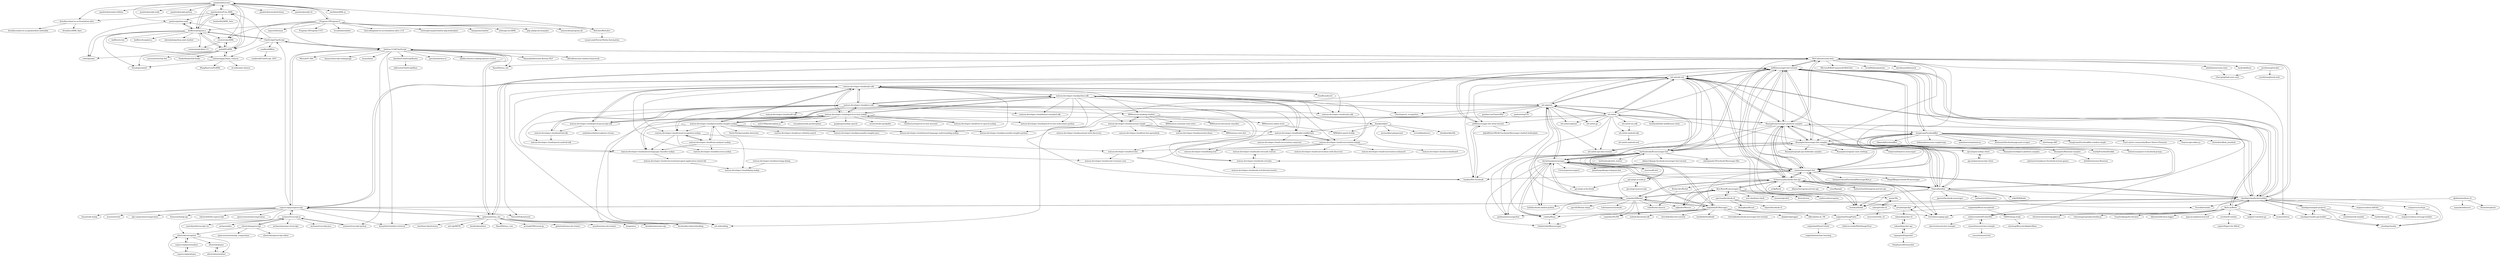 digraph G {
"pandorabots/rosie" -> "pandorabots/Free-AIML"
"pandorabots/rosie" -> "pandorabots/aiml-utilities"
"pandorabots/rosie" -> "drwallace/aiml-en-us-foundation-alice"
"pandorabots/rosie" -> "pandorabots/pb-node"
"pandorabots/rosie" -> "pandorabots/pb-python"
"pandorabots/rosie" -> "Program-O/Program-O"
"pandorabots/rosie" -> "paulovn/python-aiml"
"pandorabots/rosie" -> "creatorrr/pyAIML"
"pandorabots/rosie" -> "keiffster/program-y"
"pandorabots/rosie" -> "pandorabots/substitutions"
"pandorabots/rosie" -> "pandorabots/pb-cli"
"pandorabots/rosie" -> "andelf/PyAIML"
"pandorabots/rosie" -> "raethlein/AIML.js"
"watson-developer-cloud/python-sdk" -> "watson-developer-cloud/node-sdk"
"watson-developer-cloud/python-sdk" -> "watson-developer-cloud/java-sdk"
"watson-developer-cloud/python-sdk" -> "watson-developer-cloud/speech-to-text-nodejs"
"watson-developer-cloud/python-sdk" -> "watson-developer-cloud/unity-sdk" ["e"=1]
"watson-developer-cloud/python-sdk" -> "watson-developer-cloud/personality-insights-nodejs"
"watson-developer-cloud/python-sdk" -> "watson-developer-cloud/dotnet-standard-sdk"
"watson-developer-cloud/python-sdk" -> "watson-developer-cloud/botkit-middleware"
"watson-developer-cloud/python-sdk" -> "watson-developer-cloud/speech-to-text-websockets-python"
"watson-developer-cloud/python-sdk" -> "ibmtjbot/tjbot"
"watson-developer-cloud/python-sdk" -> "watson-developer-cloud/node-red-labs"
"watson-developer-cloud/python-sdk" -> "watson-developer-cloud/assistant-simple"
"watson-developer-cloud/python-sdk" -> "wit-ai/pywit"
"watson-developer-cloud/python-sdk" -> "watson-developer-cloud/conversation-simple"
"watson-developer-cloud/python-sdk" -> "watson-developer-cloud/personality-insights-python"
"watson-developer-cloud/python-sdk" -> "Uberi/speech_recognition" ["e"=1]
"wit-ai/pywit" -> "wit-ai/node-wit"
"wit-ai/pywit" -> "wit-ai/wit"
"wit-ai/pywit" -> "wit-ai/wit-api-only-tutorial"
"wit-ai/pywit" -> "hartleybrody/fb-messenger-bot"
"wit-ai/pywit" -> "davidchua/pymessenger"
"wit-ai/pywit" -> "geeknam/messengerbot"
"wit-ai/pywit" -> "wit-ai/duckling" ["e"=1]
"wit-ai/pywit" -> "jw84/messenger-bot-tutorial"
"wit-ai/pywit" -> "Uberi/speech_recognition" ["e"=1]
"wit-ai/pywit" -> "wit-ai/wit-go"
"wit-ai/pywit" -> "watson-developer-cloud/python-sdk"
"wit-ai/pywit" -> "hunkim/Wit-Facebook"
"wit-ai/pywit" -> "wit-ai/microphone"
"wit-ai/pywit" -> "gunthercox/ChatterBot" ["e"=1]
"wit-ai/pywit" -> "pndurette/gTTS" ["e"=1]
"fbsamples/messenger-platform-samples" -> "fbsamples/messenger-bot-samples"
"fbsamples/messenger-platform-samples" -> "jw84/messenger-bot-tutorial"
"fbsamples/messenger-platform-samples" -> "wit-ai/node-wit"
"fbsamples/messenger-platform-samples" -> "remixz/messenger-bot"
"fbsamples/messenger-platform-samples" -> "claudiajs/claudia-bot-builder"
"fbsamples/messenger-platform-samples" -> "Charca/bootbot"
"fbsamples/messenger-platform-samples" -> "fbsamples/original-coast-clothing"
"fbsamples/messenger-platform-samples" -> "BotCube/awesome-bots"
"fbsamples/messenger-platform-samples" -> "wit-ai/wit"
"fbsamples/messenger-platform-samples" -> "howdyai/botkit" ["e"=1]
"fbsamples/messenger-platform-samples" -> "hartleybrody/fb-messenger-bot"
"fbsamples/messenger-platform-samples" -> "Schmavery/facebook-chat-api"
"fbsamples/messenger-platform-samples" -> "davidchua/pymessenger"
"fbsamples/messenger-platform-samples" -> "fbsamples/graph-api-webhooks-samples"
"fbsamples/messenger-platform-samples" -> "hungtraan/FacebookBot"
"mheap/trello-cli" -> "qcam/3llo"
"mheap/trello-cli" -> "weavenet/trello_cli"
"claudiajs/claudia-bot-builder" -> "claudiajs/example-projects"
"claudiajs/claudia-bot-builder" -> "claudiajs/claudia" ["e"=1]
"claudiajs/claudia-bot-builder" -> "claudiajs/claudia-api-builder"
"claudiajs/claudia-bot-builder" -> "remixz/messenger-bot"
"claudiajs/claudia-bot-builder" -> "howdyai/botkit" ["e"=1]
"claudiajs/claudia-bot-builder" -> "fbsamples/messenger-platform-samples"
"claudiajs/claudia-bot-builder" -> "Yoctol/bottender" ["e"=1]
"claudiajs/claudia-bot-builder" -> "Yoctol/messaging-apis" ["e"=1]
"claudiajs/claudia-bot-builder" -> "jw84/messenger-bot-tutorial"
"claudiajs/claudia-bot-builder" -> "superscriptjs/superscript"
"claudiajs/claudia-bot-builder" -> "BotCube/awesome-bots"
"claudiajs/claudia-bot-builder" -> "wit-ai/node-wit"
"claudiajs/claudia-bot-builder" -> "stojanovic/alexa-skill-kit"
"claudiajs/claudia-bot-builder" -> "Bottr-js/Bottr"
"claudiajs/claudia-bot-builder" -> "stojanovic/scottyjs"
"watson-developer-cloud/text-to-speech-nodejs" -> "watson-developer-cloud/speech-to-text-nodejs"
"tapanpandita/pocket" -> "rakanalh/pocket-api"
"tapanpandita/pocket" -> "fniephaus/alfred-pocket" ["e"=1]
"tapanpandita/pocket" -> "arvindch/pockyt"
"ChatScript/ChatScript" -> "bwilcox-1234/ChatScript"
"ChatScript/ChatScript" -> "yaleimeng/py3Aiml_Chinese"
"ChatScript/ChatScript" -> "candlewill/Bots"
"ChatScript/ChatScript" -> "pandorabots/Free-AIML"
"ChatScript/ChatScript" -> "keiffster/program-y"
"Schmavery/facebook-chat-api" -> "carpedm20/fbchat"
"Schmavery/facebook-chat-api" -> "jw84/messenger-bot-tutorial"
"Schmavery/facebook-chat-api" -> "fbchat-dev/fbchat"
"Schmavery/facebook-chat-api" -> "mjkaufer/Messer"
"Schmavery/facebook-chat-api" -> "remixz/messenger-bot"
"Schmavery/facebook-chat-api" -> "Charca/bootbot"
"Schmavery/facebook-chat-api" -> "Yoctol/messaging-apis" ["e"=1]
"Schmavery/facebook-chat-api" -> "avikj/fbash"
"Schmavery/facebook-chat-api" -> "fbsamples/messenger-platform-samples"
"Schmavery/facebook-chat-api" -> "dilame/instagram-private-api" ["e"=1]
"Schmavery/facebook-chat-api" -> "davidchua/pymessenger"
"Schmavery/facebook-chat-api" -> "sindresorhus/caprine" ["e"=1]
"Schmavery/facebook-chat-api" -> "criso/fbgraph" ["e"=1]
"Schmavery/facebook-chat-api" -> "Alex-Rose/fb-messenger-cli"
"Schmavery/facebook-chat-api" -> "huttarichard/instagram-private-api" ["e"=1]
"ibmtjbot/tjbot" -> "ibmtjbot/tjbotlib"
"ibmtjbot/tjbot" -> "jweisz/tjbot-playground"
"ibmtjbot/tjbot" -> "watson-developer-cloud/botkit-middleware"
"ibmtjbot/tjbot" -> "watson-developer-cloud/node-red-labs"
"ibmtjbot/tjbot" -> "victordibia/tjwave"
"ibmtjbot/tjbot" -> "IBM/tjbot-sports-buddy"
"fbsamples/messenger-bot-samples" -> "fbsamples/messenger-platform-samples"
"fbsamples/messenger-bot-samples" -> "Charca/bootbot"
"fbsamples/messenger-bot-samples" -> "remixz/messenger-bot"
"fbsamples/messenger-bot-samples" -> "fbsamples/original-coast-clothing"
"fbsamples/messenger-bot-samples" -> "fbsamples/graph-api-webhooks-samples"
"fbsamples/messenger-bot-samples" -> "jw84/messenger-bot-tutorial"
"fbsamples/messenger-bot-samples" -> "hartleybrody/fb-messenger-bot"
"fbsamples/messenger-bot-samples" -> "wit-ai/wit-api-only-tutorial"
"fbsamples/messenger-bot-samples" -> "api-ai/apiai-nodejs-client"
"fbsamples/messenger-bot-samples" -> "fbsamples/workplace-platform-samples"
"fbsamples/messenger-bot-samples" -> "hunkim/Wit-Facebook"
"fbsamples/messenger-bot-samples" -> "fbsamples/fbinstant-samples"
"fbsamples/messenger-bot-samples" -> "botpress/botpress-messenger"
"watson-developer-cloud/natural-language-classifier-nodejs" -> "watson-developer-cloud/conversational-agent-application-starter-kit"
"wit-ai/wit" -> "wit-ai/node-wit"
"wit-ai/wit" -> "wit-ai/pywit"
"wit-ai/wit" -> "wit-ai/duckling" ["e"=1]
"wit-ai/wit" -> "wit-ai/wit-api-only-tutorial"
"wit-ai/wit" -> "wit-ai/microphone"
"wit-ai/wit" -> "wit-ai/wit-android-sdk"
"wit-ai/wit" -> "fbsamples/messenger-platform-samples"
"wit-ai/wit" -> "wit-ai/wit-ios-sdk"
"wit-ai/wit" -> "howdyai/botkit-middleware-witai"
"wit-ai/wit" -> "fbsamples/messenger-bot-samples"
"wit-ai/wit" -> "api-ai/api-ai-facebook"
"wit-ai/wit" -> "wit-ai/wit-go"
"wit-ai/wit" -> "facebookincubator/duckling" ["e"=1]
"wit-ai/wit" -> "jw84/messenger-bot-witai-tutorial"
"wit-ai/wit" -> "jw84/messenger-bot-tutorial"
"superscriptjs/superscript" -> "bwilcox-1234/ChatScript"
"superscriptjs/superscript" -> "aichaos/rivescript-js"
"superscriptjs/superscript" -> "nlp-compromise/compromise" ["e"=1]
"superscriptjs/superscript" -> "ChatScript/ChatScript"
"superscriptjs/superscript" -> "golastmile/rasa_nlu"
"superscriptjs/superscript" -> "Samurais/hanlp-api"
"superscriptjs/superscript" -> "NaturalNode/natural" ["e"=1]
"superscriptjs/superscript" -> "silentrob/hello-superscript"
"superscriptjs/superscript" -> "claudiajs/claudia-bot-builder"
"superscriptjs/superscript" -> "spencermountain/compromise" ["e"=1]
"superscriptjs/superscript" -> "silentrob/conceptnet"
"superscriptjs/superscript" -> "beyai/node-hanlp"
"superscriptjs/superscript" -> "wit-ai/node-wit"
"superscriptjs/superscript" -> "dennybritz/chatbot-retrieval" ["e"=1]
"superscriptjs/superscript" -> "wooorm/retext" ["e"=1]
"keiffster/program-y" -> "paulovn/python-aiml"
"keiffster/program-y" -> "pandorabots/Free-AIML"
"keiffster/program-y" -> "keiffster/y-bot"
"keiffster/program-y" -> "andelf/PyAIML"
"keiffster/program-y" -> "keiffster/template-y"
"keiffster/program-y" -> "datenhahn/python-aiml-chatbot"
"keiffster/program-y" -> "cdwfs/pyaiml"
"keiffster/program-y" -> "creatorrr/pyAIML"
"keiffster/program-y" -> "Decalogue/aiml3"
"keiffster/program-y" -> "yaleimeng/py3Aiml_Chinese"
"keiffster/program-y" -> "pandorabots/rosie"
"keiffster/program-y" -> "cosimoiaia/pyAiml-2.0"
"keiffster/program-y" -> "ChatScript/ChatScript"
"Program-O/Program-O" -> "pandorabots/rosie"
"Program-O/Program-O" -> "fastcoding/aiml-en-us-foundation-alice.v1-6"
"Program-O/Program-O" -> "andelf/PyAIML"
"Program-O/Program-O" -> "keiffster/program-y"
"Program-O/Program-O" -> "creatorrr/pyAIML"
"Program-O/Program-O" -> "christophrumpel/chatbot-php-boilerplate"
"Program-O/Program-O" -> "kompasim/chatbot"
"Program-O/Program-O" -> "bwilcox-1234/ChatScript"
"Program-O/Program-O" -> "a2design-inc/AIML"
"Program-O/Program-O" -> "php-ai/php-ml-examples" ["e"=1]
"Program-O/Program-O" -> "BotLibre/BotLibre"
"Program-O/Program-O" -> "lumenrobot/program-ab"
"Program-O/Program-O" -> "mpociot/botman" ["e"=1]
"Program-O/Program-O" -> "Program-O/Program-O-V3"
"Program-O/Program-O" -> "liveashish/chatbot"
"carpedm20/fbchat" -> "Schmavery/facebook-chat-api"
"carpedm20/fbchat" -> "davidchua/pymessenger"
"carpedm20/fbchat" -> "tulir/fbchat-asyncio"
"carpedm20/fbchat" -> "enginebai/PyMessager"
"carpedm20/fbchat" -> "rehabstudio/fbmessenger"
"carpedm20/fbchat" -> "mjkaufer/Messer"
"carpedm20/fbchat" -> "conbus/fbmq"
"carpedm20/fbchat" -> "gave92/fbchat-sharp"
"carpedm20/fbchat" -> "mobolic/facebook-sdk" ["e"=1]
"carpedm20/fbchat" -> "hult/facebook-chatbot-python"
"carpedm20/fbchat" -> "hartleybrody/fb-messenger-bot"
"carpedm20/fbchat" -> "tulir/mautrix-facebook" ["e"=1]
"carpedm20/fbchat" -> "wit-ai/pywit"
"carpedm20/fbchat" -> "carpedm20/LINE" ["e"=1]
"carpedm20/fbchat" -> "Alex-Rose/fb-messenger-cli"
"hikaruAi/FacebookBot" -> "warifp/FacebookToolkit" ["e"=1]
"hikaruAi/FacebookBot" -> "tshrinivasan/post-to-facebook-groups"
"claudiajs/example-projects" -> "claudiajs/claudia-api-builder"
"claudiajs/example-projects" -> "claudiajs/claudia" ["e"=1]
"claudiajs/example-projects" -> "claudiajs/claudia-bot-builder"
"claudiajs/example-projects" -> "clarkie/dynogels" ["e"=1]
"claudiajs/example-projects" -> "motdotla/node-lambda" ["e"=1]
"hungtraan/FacebookBot" -> "jw84/messenger-bot-tutorial"
"hungtraan/FacebookBot" -> "thibmaek/awesome-raspberrypi" ["e"=1]
"hungtraan/FacebookBot" -> "nolanlawson/optimize-js" ["e"=1]
"hungtraan/FacebookBot" -> "remixz/messenger-bot"
"hungtraan/FacebookBot" -> "hikaruAi/FacebookBot"
"hungtraan/FacebookBot" -> "minimaxir/facebook-page-post-scraper" ["e"=1]
"hungtraan/FacebookBot" -> "claudiajs/claudia-bot-builder"
"hungtraan/FacebookBot" -> "warifp/FacebookToolkit" ["e"=1]
"hungtraan/FacebookBot" -> "uber/image-diff" ["e"=1]
"hungtraan/FacebookBot" -> "Charca/bootbot"
"hungtraan/FacebookBot" -> "hungtraan/FacebookBot-echobot-simple"
"hungtraan/FacebookBot" -> "fbsamples/messenger-bot-samples"
"hungtraan/FacebookBot" -> "react-native-community/React-Native-Elements" ["e"=1]
"hungtraan/FacebookBot" -> "franciscop/cookies.js" ["e"=1]
"hungtraan/FacebookBot" -> "christabor/flask_jsondash" ["e"=1]
"wit-ai/node-wit" -> "wit-ai/wit"
"wit-ai/node-wit" -> "wit-ai/pywit"
"wit-ai/node-wit" -> "jw84/messenger-bot-tutorial"
"wit-ai/node-wit" -> "remixz/messenger-bot"
"wit-ai/node-wit" -> "fbsamples/messenger-platform-samples"
"wit-ai/node-wit" -> "wit-ai/duckling" ["e"=1]
"wit-ai/node-wit" -> "wit-ai/wit-api-only-tutorial"
"wit-ai/node-wit" -> "watson-developer-cloud/node-sdk"
"wit-ai/node-wit" -> "api-ai/api-ai-node-js"
"wit-ai/node-wit" -> "jw84/messenger-bot-witai-tutorial"
"wit-ai/node-wit" -> "hunkim/Wit-Facebook"
"wit-ai/node-wit" -> "howdyai/botkit" ["e"=1]
"wit-ai/node-wit" -> "claudiajs/claudia-bot-builder"
"wit-ai/node-wit" -> "superscriptjs/superscript"
"wit-ai/node-wit" -> "NaturalNode/natural" ["e"=1]
"watson-developer-cloud/speech-to-text-nodejs" -> "watson-developer-cloud/speech-javascript-sdk"
"watson-developer-cloud/speech-to-text-nodejs" -> "watson-developer-cloud/text-to-speech-nodejs"
"watson-developer-cloud/speech-to-text-nodejs" -> "watson-developer-cloud/node-sdk"
"watson-developer-cloud/speech-to-text-nodejs" -> "watson-developer-cloud/python-sdk"
"watson-developer-cloud/speech-to-text-nodejs" -> "watson-developer-cloud/visual-recognition-nodejs"
"watson-developer-cloud/speech-to-text-nodejs" -> "syl22-00/pocketsphinx.js" ["e"=1]
"watson-developer-cloud/speech-to-text-nodejs" -> "cmusphinx/node-pocketsphinx" ["e"=1]
"watson-developer-cloud/speech-to-text-nodejs" -> "watson-developer-cloud/natural-language-classifier-nodejs"
"watson-developer-cloud/speech-to-text-nodejs" -> "googleapis/nodejs-speech" ["e"=1]
"watson-developer-cloud/speech-to-text-nodejs" -> "watson-developer-cloud/natural-language-understanding-nodejs"
"watson-developer-cloud/speech-to-text-nodejs" -> "watson-developer-cloud/java-sdk"
"watson-developer-cloud/speech-to-text-nodejs" -> "sreuter/node-speakable" ["e"=1]
"watson-developer-cloud/speech-to-text-nodejs" -> "watson-developer-cloud/speech-to-text-websockets-python"
"watson-developer-cloud/speech-to-text-nodejs" -> "watson-developer-cloud/personality-insights-nodejs"
"watson-developer-cloud/speech-to-text-nodejs" -> "buriburisuri/speech-to-text-wavenet" ["e"=1]
"watson-developer-cloud/java-sdk" -> "watson-developer-cloud/android-sdk"
"watson-developer-cloud/java-sdk" -> "watson-developer-cloud/python-sdk"
"watson-developer-cloud/java-sdk" -> "watson-developer-cloud/node-sdk"
"watson-developer-cloud/java-sdk" -> "watson-developer-cloud/speech-android-sdk"
"watson-developer-cloud/java-sdk" -> "watson-developer-cloud/dotnet-standard-sdk"
"watson-developer-cloud/java-sdk" -> "watson-developer-cloud/unity-sdk" ["e"=1]
"watson-developer-cloud/java-sdk" -> "watson-developer-cloud/speech-javascript-sdk"
"watson-developer-cloud/java-sdk" -> "watson-developer-cloud/swift-sdk" ["e"=1]
"watson-developer-cloud/java-sdk" -> "watson-developer-cloud/natural-language-classifier-nodejs"
"watson-developer-cloud/java-sdk" -> "watson-developer-cloud/dialog-tool"
"watson-developer-cloud/java-sdk" -> "watson-developer-cloud/visual-recognition-nodejs"
"watson-developer-cloud/java-sdk" -> "watson-developer-cloud/node-red-labs"
"watson-developer-cloud/java-sdk" -> "watson-developer-cloud/speech-to-text-nodejs"
"watson-developer-cloud/java-sdk" -> "IBM/watson-banking-chatbot"
"TADSG/aosp-study" -> "showang/RecyclerAdapterBase"
"Bottr-js/Bottr" -> "surebot/Eventline"
"Bottr-js/Bottr" -> "moinism/botui" ["e"=1]
"Bottr-js/Bottr" -> "jw84/messenger-bot-tutorial"
"Bottr-js/Bottr" -> "claudiajs/claudia-bot-builder"
"Bottr-js/Bottr" -> "mightyCrow/dont-go"
"Bottr-js/Bottr" -> "christinecha/choreographer-js" ["e"=1]
"Bottr-js/Bottr" -> "chinchang/superplaceholder.js" ["e"=1]
"Bottr-js/Bottr" -> "Easyfood/pageAccelerator" ["e"=1]
"Bottr-js/Bottr" -> "hkirat/notification-logger" ["e"=1]
"Bottr-js/Bottr" -> "esthercrawford/EstherBot"
"Bottr-js/Bottr" -> "mjavascript/practical-es6" ["e"=1]
"mroth/emojitracker" -> "mroth/emojitrack-web"
"mroth/emojitracker" -> "c0ncept/github-user-card"
"BotLibre/BotLibre" -> "pandorabots/rosie"
"BotLibre/BotLibre" -> "vasani-arpit/Social-Media-Automation" ["e"=1]
"creatorrr/pyAIML" -> "andelf/PyAIML"
"creatorrr/pyAIML" -> "cosimoiaia/pyAiml-2.0"
"claudiajs/claudia-api-builder" -> "claudiajs/example-projects"
"claudiajs/claudia-api-builder" -> "claudiajs/claudia" ["e"=1]
"golastmile/rasa_nlu" -> "BotCube/awesome-bots"
"golastmile/rasa_nlu" -> "mit-nlp/MITIE" ["e"=1]
"golastmile/rasa_nlu" -> "kendricktan/laice"
"golastmile/rasa_nlu" -> "wit-ai/duckling" ["e"=1]
"golastmile/rasa_nlu" -> "bwilcox-1234/ChatScript"
"golastmile/rasa_nlu" -> "RasaHQ/rasa_core" ["e"=1]
"golastmile/rasa_nlu" -> "superscriptjs/superscript"
"golastmile/rasa_nlu" -> "facebookincubator/duckling" ["e"=1]
"golastmile/rasa_nlu" -> "dennybritz/chatbot-retrieval" ["e"=1]
"golastmile/rasa_nlu" -> "avisingh599/visual-qa" ["e"=1]
"golastmile/rasa_nlu" -> "golastmile/rasa-nlu-trainer"
"golastmile/rasa_nlu" -> "azazdeaz/rasa-nlu-trainer"
"golastmile/rasa_nlu" -> "kengz/aiva" ["e"=1]
"golastmile/rasa_nlu" -> "keonkim/awesome-nlp" ["e"=1]
"golastmile/rasa_nlu" -> "chartbeat-labs/textacy" ["e"=1]
"watson-developer-cloud/android-sdk" -> "watson-developer-cloud/java-sdk"
"watson-developer-cloud/android-sdk" -> "watson-developer-cloud/speech-android-sdk"
"enginebai/SwagPoints" -> "enginebai/iPeenCrawler"
"enginebai/SwagPoints" -> "stfalcon-studio/MultiImageView" ["e"=1]
"fbchat-dev/fbchat" -> "tulir/fbchat-asyncio"
"watson-developer-cloud/botkit-middleware" -> "watson-developer-cloud/conversation-simple"
"watson-developer-cloud/botkit-middleware" -> "watson-developer-cloud/conversation-connector"
"watson-developer-cloud/botkit-middleware" -> "watson-developer-cloud/text-bot"
"watson-developer-cloud/node-sdk" -> "watson-developer-cloud/python-sdk"
"watson-developer-cloud/node-sdk" -> "watson-developer-cloud/java-sdk"
"watson-developer-cloud/node-sdk" -> "watson-developer-cloud/speech-javascript-sdk"
"watson-developer-cloud/node-sdk" -> "watson-developer-cloud/speech-to-text-nodejs"
"watson-developer-cloud/node-sdk" -> "watson-developer-cloud/conversation-simple"
"watson-developer-cloud/node-sdk" -> "watson-developer-cloud/personality-insights-nodejs"
"watson-developer-cloud/node-sdk" -> "watson-developer-cloud/unity-sdk" ["e"=1]
"watson-developer-cloud/node-sdk" -> "wit-ai/node-wit"
"watson-developer-cloud/node-sdk" -> "IBM/watson-banking-chatbot"
"watson-developer-cloud/node-sdk" -> "watson-developer-cloud/natural-language-classifier-nodejs"
"watson-developer-cloud/node-sdk" -> "watson-developer-cloud/discovery-nodejs"
"watson-developer-cloud/node-sdk" -> "watson-developer-cloud/botkit-middleware"
"watson-developer-cloud/node-sdk" -> "cloudfoundry/cli" ["e"=1]
"watson-developer-cloud/node-sdk" -> "watson-developer-cloud/visual-recognition-nodejs"
"watson-developer-cloud/node-sdk" -> "watson-developer-cloud/natural-language-understanding-nodejs"
"watson-developer-cloud/speech-javascript-sdk" -> "saebekassebil/microphone-stream"
"watson-developer-cloud/speech-javascript-sdk" -> "watson-developer-cloud/speech-to-text-nodejs"
"watson-developer-cloud/speech-javascript-sdk" -> "watson-developer-cloud/android-sdk"
"watson-developer-cloud/speech-javascript-sdk" -> "watson-developer-cloud/node-sdk"
"bwilcox-1234/ChatScript" -> "superscriptjs/superscript"
"bwilcox-1234/ChatScript" -> "ChatScript/ChatScript"
"bwilcox-1234/ChatScript" -> "golastmile/rasa_nlu"
"bwilcox-1234/ChatScript" -> "dennybritz/chatbot-retrieval" ["e"=1]
"bwilcox-1234/ChatScript" -> "tkuebler/ChatScriptBrains"
"bwilcox-1234/ChatScript" -> "paschmann/rasa-ui" ["e"=1]
"bwilcox-1234/ChatScript" -> "rkadlec/ubuntu-ranking-dataset-creator" ["e"=1]
"bwilcox-1234/ChatScript" -> "RasaHQ/rasa_nlu" ["e"=1]
"bwilcox-1234/ChatScript" -> "BotCube/awesome-bots"
"bwilcox-1234/ChatScript" -> "aichaos/rivescript-python"
"bwilcox-1234/ChatScript" -> "datanada/Awesome-Korean-NLP" ["e"=1]
"bwilcox-1234/ChatScript" -> "alfredfrancis/ai-chatbot-framework" ["e"=1]
"bwilcox-1234/ChatScript" -> "MiuLab/TC-Bot" ["e"=1]
"bwilcox-1234/ChatScript" -> "kuzyn/chatscript-tmlanguage"
"bwilcox-1234/ChatScript" -> "kuzyn/lahar"
"watson-developer-cloud/conversation-simple" -> "watson-developer-cloud/car-dashboard"
"watson-developer-cloud/conversation-simple" -> "watson-developer-cloud/botkit-middleware"
"watson-developer-cloud/conversation-simple" -> "watson-developer-cloud/text-bot"
"watson-developer-cloud/conversation-simple" -> "watson-developer-cloud/conversation-with-discovery"
"watson-developer-cloud/conversation-simple" -> "watson-developer-cloud/dialog-tool"
"watson-developer-cloud/conversation-simple" -> "watson-developer-cloud/conversation-enhanced"
"watson-developer-cloud/conversation-simple" -> "watson-developer-cloud/node-red-node-watson"
"mjkaufer/Messer" -> "Alex-Rose/fb-messenger-cli"
"watson-developer-cloud/tone-analyzer-nodejs" -> "watson-developer-cloud/visual-recognition-nodejs"
"watson-developer-cloud/tone-analyzer-nodejs" -> "watson-developer-cloud/personality-insights-nodejs"
"watson-developer-cloud/tone-analyzer-nodejs" -> "watson-developer-cloud/natural-language-classifier-nodejs"
"watson-developer-cloud/tone-analyzer-nodejs" -> "watson-developer-cloud/discovery-nodejs"
"remixz/messenger-bot" -> "jw84/messenger-bot-tutorial"
"remixz/messenger-bot" -> "Charca/bootbot"
"remixz/messenger-bot" -> "DiegoRBaquero/node-fb-messenger"
"remixz/messenger-bot" -> "claudiajs/claudia-bot-builder"
"remixz/messenger-bot" -> "wit-ai/node-wit"
"remixz/messenger-bot" -> "fbsamples/messenger-platform-samples"
"remixz/messenger-bot" -> "bluejamesbond/FacebookMessengerBot.js"
"remixz/messenger-bot" -> "fbsamples/messenger-bot-samples"
"remixz/messenger-bot" -> "davidchua/pymessenger"
"remixz/messenger-bot" -> "hungtraan/FacebookBot"
"remixz/messenger-bot" -> "api-ai/api-ai-node-js"
"remixz/messenger-bot" -> "hunkim/Wit-Facebook"
"remixz/messenger-bot" -> "Yoctol/messaging-apis" ["e"=1]
"remixz/messenger-bot" -> "Schmavery/facebook-chat-api"
"remixz/messenger-bot" -> "hartleybrody/fb-messenger-bot"
"jw84/messenger-bot-tutorial" -> "remixz/messenger-bot"
"jw84/messenger-bot-tutorial" -> "jw84/messenger-bot-witai-tutorial"
"jw84/messenger-bot-tutorial" -> "fbsamples/messenger-platform-samples"
"jw84/messenger-bot-tutorial" -> "wit-ai/node-wit"
"jw84/messenger-bot-tutorial" -> "hartleybrody/fb-messenger-bot"
"jw84/messenger-bot-tutorial" -> "hungtraan/FacebookBot"
"jw84/messenger-bot-tutorial" -> "Charca/bootbot"
"jw84/messenger-bot-tutorial" -> "hunkim/Wit-Facebook"
"jw84/messenger-bot-tutorial" -> "Bottr-js/Bottr"
"jw84/messenger-bot-tutorial" -> "fbsamples/messenger-bot-samples"
"jw84/messenger-bot-tutorial" -> "howdyai/botkit" ["e"=1]
"jw84/messenger-bot-tutorial" -> "claudiajs/claudia-bot-builder"
"jw84/messenger-bot-tutorial" -> "BotCube/awesome-bots"
"jw84/messenger-bot-tutorial" -> "esthercrawford/EstherBot"
"jw84/messenger-bot-tutorial" -> "Schmavery/facebook-chat-api"
"enginebai/iPeenCrawler" -> "enginebai/machine-learning" ["e"=1]
"BotCube/awesome-bots" -> "golastmile/rasa_nlu"
"BotCube/awesome-bots" -> "hackerkid/bots" ["e"=1]
"BotCube/awesome-bots" -> "abdelhai/awesome-bots"
"BotCube/awesome-bots" -> "bwilcox-1234/ChatScript"
"BotCube/awesome-bots" -> "jw84/messenger-bot-tutorial"
"BotCube/awesome-bots" -> "claudiajs/claudia-bot-builder"
"BotCube/awesome-bots" -> "fbsamples/messenger-platform-samples"
"BotCube/awesome-bots" -> "howdyai/botkit" ["e"=1]
"BotCube/awesome-bots" -> "remixz/messenger-bot"
"BotCube/awesome-bots" -> "fbsamples/messenger-bot-samples"
"BotCube/awesome-bots" -> "Microsoft/BotFramework-WebChat" ["e"=1]
"BotCube/awesome-bots" -> "broidHQ/integrations" ["e"=1]
"BotCube/awesome-bots" -> "RasaHQ/rasa_nlu" ["e"=1]
"BotCube/awesome-bots" -> "moinism/botui" ["e"=1]
"BotCube/awesome-bots" -> "davidmann4/botstack" ["e"=1]
"stojanovic/alexa-skill-kit" -> "stojanovic/alexa-message-builder"
"IBM/watson-banking-chatbot" -> "IBM/watson-online-store"
"IBM/watson-banking-chatbot" -> "watson-developer-cloud/assistant-simple"
"IBM/watson-banking-chatbot" -> "IBM/watson-assistant-slots-intro"
"IBM/watson-banking-chatbot" -> "IBM/watson-document-classifier"
"IBM/watson-banking-chatbot" -> "IBM/watson-voice-bot"
"hartleybrody/fb-messenger-bot" -> "davidchua/pymessenger"
"hartleybrody/fb-messenger-bot" -> "jw84/messenger-bot-tutorial"
"hartleybrody/fb-messenger-bot" -> "hult/facebook-chatbot-python"
"hartleybrody/fb-messenger-bot" -> "masnun/fb-bot"
"hartleybrody/fb-messenger-bot" -> "conbus/fbmq"
"hartleybrody/fb-messenger-bot" -> "abhay1/django-facebook-messenger-bot-tutorial"
"hartleybrody/fb-messenger-bot" -> "wit-ai/pywit"
"hartleybrody/fb-messenger-bot" -> "fbsamples/messenger-bot-samples"
"hartleybrody/fb-messenger-bot" -> "adeshpande3/Facebook-Messenger-Bot" ["e"=1]
"hartleybrody/fb-messenger-bot" -> "enginebai/PyMessager"
"hartleybrody/fb-messenger-bot" -> "geeknam/messengerbot"
"hartleybrody/fb-messenger-bot" -> "hartleybrody/web_starter"
"djadmin/medium-cli" -> "Kristories/phunt"
"djadmin/medium-cli" -> "mayankchd/movie"
"djadmin/medium-cli" -> "arvindch/pockyt"
"Alex-Rose/fb-messenger-cli" -> "mjkaufer/Messer"
"Alex-Rose/fb-messenger-cli" -> "specious/facebook-cli"
"Alex-Rose/fb-messenger-cli" -> "sindresorhus/caprine" ["e"=1]
"Alex-Rose/fb-messenger-cli" -> "Schmavery/facebook-chat-api"
"Alex-Rose/fb-messenger-cli" -> "wee-slack/wee-slack" ["e"=1]
"Alex-Rose/fb-messenger-cli" -> "insanum/gcalcli" ["e"=1]
"Alex-Rose/fb-messenger-cli" -> "lfos/calcurse" ["e"=1]
"Alex-Rose/fb-messenger-cli" -> "carpedm20/fbchat"
"Alex-Rose/fb-messenger-cli" -> "qcam/3llo"
"api-ai/api-ai-node-js" -> "api-ai/api-ai-javascript"
"api-ai/api-ai-node-js" -> "api-ai/api-ai-facebook"
"watson-developer-cloud/node-red-labs" -> "watson-developer-cloud/node-red-node-watson"
"watson-developer-cloud/node-red-labs" -> "watson-developer-cloud/node-red-bluemix-starter"
"Charca/bootbot" -> "remixz/messenger-bot"
"Charca/bootbot" -> "jw84/messenger-bot-tutorial"
"Charca/bootbot" -> "fbsamples/messenger-bot-samples"
"Charca/bootbot" -> "fbsamples/messenger-platform-samples"
"Charca/bootbot" -> "Yoctol/bottender" ["e"=1]
"Charca/bootbot" -> "Schmavery/facebook-chat-api"
"Charca/bootbot" -> "wit-ai/node-wit"
"Charca/bootbot" -> "hungtraan/FacebookBot"
"Charca/bootbot" -> "claudiajs/claudia-bot-builder"
"Charca/bootbot" -> "Yoctol/messaging-apis" ["e"=1]
"Charca/bootbot" -> "miki2826/botly"
"Charca/bootbot" -> "jgorset/facebook-messenger" ["e"=1]
"Charca/bootbot" -> "botmasterai/botmaster"
"Charca/bootbot" -> "conbus/fbmq"
"Charca/bootbot" -> "howdyai/botkit" ["e"=1]
"davidchua/pymessenger" -> "hartleybrody/fb-messenger-bot"
"davidchua/pymessenger" -> "conbus/fbmq"
"davidchua/pymessenger" -> "geeknam/messengerbot"
"davidchua/pymessenger" -> "rehabstudio/fbmessenger"
"davidchua/pymessenger" -> "hult/facebook-chatbot-python"
"davidchua/pymessenger" -> "carpedm20/fbchat"
"davidchua/pymessenger" -> "enginebai/PyMessager"
"davidchua/pymessenger" -> "Cretezy/pymessenger2"
"davidchua/pymessenger" -> "remixz/messenger-bot"
"davidchua/pymessenger" -> "masnun/fb-bot"
"davidchua/pymessenger" -> "jlmadurga/django-telegram-bot" ["e"=1]
"davidchua/pymessenger" -> "wit-ai/pywit"
"enginebai/PyMessager" -> "davidchua/pymessenger"
"enginebai/PyMessager" -> "conbus/fbmq"
"enginebai/PyMessager" -> "geeknam/messengerbot"
"enginebai/PyMessager" -> "hartleybrody/fb-messenger-bot"
"enginebai/PyMessager" -> "Yoctol/messaging-apis" ["e"=1]
"enginebai/PyMessager" -> "carpedm20/fbchat"
"enginebai/PyMessager" -> "ldkrsi/jieba-zh_TW" ["e"=1]
"enginebai/PyMessager" -> "enginebai/SwagPoints"
"enginebai/PyMessager" -> "twtrubiks/line-bot-tutorial" ["e"=1]
"enginebai/PyMessager" -> "hackfoldr/hackfoldr" ["e"=1]
"enginebai/PyMessager" -> "carpedm20/LINE" ["e"=1]
"enginebai/PyMessager" -> "remixz/messenger-bot"
"enginebai/PyMessager" -> "twtrubiks/facebook-messenger-bot-tutorial" ["e"=1]
"enginebai/PyMessager" -> "mobolic/facebook-sdk" ["e"=1]
"enginebai/PyMessager" -> "ckiplab/ckiptagger" ["e"=1]
"silentrob/superscript" -> "aichaos/rivescript-js"
"silentrob/superscript" -> "silentrob/superscript-editor"
"silentrob/superscript" -> "silentrob/conceptnet"
"silentrob/superscript" -> "spencermountain/nlp_compromise" ["e"=1]
"specious/facebook-cli" -> "Alex-Rose/fb-messenger-cli"
"specious/facebook-cli" -> "arvindch/pockyt"
"specious/facebook-cli" -> "vhpoet/facebook-cli"
"specious/facebook-cli" -> "dtompkins/fbcmd"
"wit-ai/wit-android-sdk" -> "wit-ai/wit-android-eval"
"watson-developer-cloud/assistant-simple" -> "watson-developer-cloud/assistant-demo"
"watson-developer-cloud/assistant-simple" -> "watson-developer-cloud/assistant-with-discovery"
"watson-developer-cloud/assistant-simple" -> "IBM/watson-voice-bot"
"watson-developer-cloud/assistant-simple" -> "IBM/watson-banking-chatbot"
"watson-developer-cloud/assistant-simple" -> "watson-developer-cloud/text-bot-openwhisk"
"watson-developer-cloud/assistant-simple" -> "watson-developer-cloud/botkit-middleware"
"abdelhai/awesome-bots" -> "c0ncept/github-user-card"
"hunkim/Wit-Facebook" -> "jw84/messenger-bot-witai-tutorial"
"aichaos/rivescript-js" -> "aichaos/rivescript-python"
"aichaos/rivescript-js" -> "aichaos/awesome-rivescript"
"aichaos/rivescript-js" -> "aichaos/rivescript-java"
"aichaos/rivescript-js" -> "mariohmol/rivescript-viz"
"aichaos/rivescript-js" -> "aichaos/aiden"
"aichaos/rivescript-js" -> "silentrob/superscript"
"aichaos/rivescript-js" -> "superscriptjs/superscript"
"aichaos/rivescript-python" -> "aichaos/rivescript-js"
"rakanalh/pocket-cli" -> "rakanalh/pocket-api"
"drwallace/aiml-en-us-foundation-alice" -> "drwallace/aiml-en-us-pandorabots-infotabby"
"drwallace/aiml-en-us-foundation-alice" -> "drwallace/AIML-Spec"
"pandorabots/Free-AIML" -> "drwallace/aiml-en-us-foundation-alice"
"pandorabots/Free-AIML" -> "hosford42/AIML_Sets"
"pandorabots/Free-AIML" -> "pandorabots/rosie"
"pandorabots/Free-AIML" -> "keiffster/program-y"
"pandorabots/Free-AIML" -> "paulovn/python-aiml"
"watson-developer-cloud/personality-insights-nodejs" -> "watson-developer-cloud/tone-analyzer-nodejs"
"watson-developer-cloud/personality-insights-nodejs" -> "watson-developer-cloud/natural-language-classifier-nodejs"
"watson-developer-cloud/personality-insights-nodejs" -> "watson-developer-cloud/personality-insights-python"
"watson-developer-cloud/personality-insights-nodejs" -> "watson-developer-cloud/node-sdk"
"watson-developer-cloud/personality-insights-nodejs" -> "watson-developer-cloud/visual-recognition-nodejs"
"watson-developer-cloud/personality-insights-nodejs" -> "SenticNet/personality-detection" ["e"=1]
"watson-developer-cloud/personality-insights-nodejs" -> "watson-developer-cloud/your-celebrity-match"
"watson-developer-cloud/personality-insights-nodejs" -> "watson-developer-cloud/natural-language-understanding-nodejs"
"watson-developer-cloud/personality-insights-nodejs" -> "watson-developer-cloud/dialog-nodejs"
"watson-developer-cloud/personality-insights-nodejs" -> "watson-developer-cloud/python-sdk"
"watson-developer-cloud/personality-insights-nodejs" -> "watson-developer-cloud/personality-insights-java"
"watson-developer-cloud/conversational-agent-application-starter-kit" -> "watson-developer-cloud/dialog-nodejs"
"watson-developer-cloud/node-red-node-watson" -> "watson-developer-cloud/node-red-labs"
"watson-developer-cloud/visual-recognition-nodejs" -> "watson-developer-cloud/natural-language-classifier-nodejs"
"watson-developer-cloud/visual-recognition-nodejs" -> "watson-developer-cloud/tone-analyzer-nodejs"
"watson-developer-cloud/visual-recognition-nodejs" -> "watson-developer-cloud/social-customer-care"
"watson-developer-cloud/visual-recognition-nodejs" -> "watson-developer-cloud/text-bot"
"surebot/Eventline" -> "zapier/Zapier-for-Alfred"
"api-ai/apiai-javascript-client" -> "api-ai/apiai-nodejs-client"
"IBM/watson-online-store" -> "IBM/tjbot-sports-buddy"
"api-ai/api-ai-javascript" -> "api-ai/api-ai-node-js"
"esthercrawford/EstherBot" -> "smooch/smooch-bot-example"
"esthercrawford/EstherBot" -> "alavers/smooch-bot-example"
"watson-developer-cloud/text-bot" -> "watson-developer-cloud/social-customer-care"
"stojanovic/scottyjs" -> "claudiajs/claudia" ["e"=1]
"stojanovic/scottyjs" -> "stojanovic/alexa-message-builder"
"rakanalh/pocket-api" -> "rakanalh/pocket-cli"
"rakanalh/pocket-api" -> "tapanpandita/pocket"
"fbsamples/fbinstant-samples" -> "photonstorm/phaser-facebook-instant-games"
"fbsamples/fbinstant-samples" -> "defold/extension-fbinstant"
"arvindch/pockyt" -> "rakanalh/pocket-cli"
"jw84/messenger-bot-witai-tutorial" -> "hunkim/Wit-Facebook"
"jw84/messenger-bot-witai-tutorial" -> "jw84/messenger-bot-tutorial"
"jw84/messenger-bot-witai-tutorial" -> "JakobReiter/WitAI-Facebook-Messenger-chatbot-boilerplate"
"superscriptjs/qtypes" -> "superscriptjs/normalizer"
"superscriptjs/qtypes" -> "silentrob/conceptnet"
"api-ai/apiai-nodejs-client" -> "api-ai/apiai-javascript-client"
"andelf/PyAIML" -> "yaleimeng/py3Aiml_Chinese"
"andelf/PyAIML" -> "creatorrr/pyAIML"
"andelf/PyAIML" -> "cdwfs/pyaiml"
"andelf/PyAIML" -> "paulovn/python-aiml"
"andelf/PyAIML" -> "pandorabots/Free-AIML"
"andelf/PyAIML" -> "keiffster/program-y"
"andelf/PyAIML" -> "Decalogue/aiml3"
"andelf/PyAIML" -> "messense/wechat-bot" ["e"=1]
"andelf/PyAIML" -> "SnakeHacker/QA-Snake" ["e"=1]
"paulovn/python-aiml" -> "cdwfs/pyaiml"
"paulovn/python-aiml" -> "keiffster/program-y"
"yaleimeng/py3Aiml_Chinese" -> "Decalogue/aiml3"
"yaleimeng/py3Aiml_Chinese" -> "andelf/PyAIML"
"yaleimeng/py3Aiml_Chinese" -> "WangXiaoCao/PyAIML"
"yaleimeng/py3Aiml_Chinese" -> "at-wills/aiml-chinese"
"superscriptjs/normalizer" -> "silentrob/conceptnet"
"superscriptjs/normalizer" -> "superscriptjs/qtypes"
"conbus/fbmq" -> "davidchua/pymessenger"
"conbus/fbmq" -> "rehabstudio/fbmessenger"
"tkuebler/ChatScriptBrains" -> "addventa/ChatScriptRasa"
"smooch/smooch-bot-example" -> "smooch/smooch-bot"
"smooch/smooch-bot-example" -> "esthercrawford/EstherBot"
"watson-developer-cloud/movieapp-dialog" -> "watson-developer-cloud/dialog-nodejs"
"wit-ai/wit-ios-sdk" -> "wit-ai/wit-android-sdk"
"qcam/3llo" -> "mheap/trello-cli"
"enginebai/Movie-lol-android" -> "enginebai/SwagPoints"
"enginebai/Movie-lol-android" -> "TADSG/aosp-study"
"silentrob/conceptnet" -> "superscriptjs/normalizer"
"silentrob/conceptnet" -> "silentrob/qtypes"
"silentrob/conceptnet" -> "silentrob/normalizer"
"candlewill/Bots" -> "candlewill/ChatScript_DOC"
"silentrob/qtypes" -> "silentrob/normalizer"
"silentrob/normalizer" -> "silentrob/qtypes"
"pandorabots/rosie" ["l"="31.011,27.566"]
"pandorabots/Free-AIML" ["l"="31.059,27.577"]
"pandorabots/aiml-utilities" ["l"="30.981,27.569"]
"drwallace/aiml-en-us-foundation-alice" ["l"="31.059,27.553"]
"pandorabots/pb-node" ["l"="30.976,27.553"]
"pandorabots/pb-python" ["l"="30.959,27.561"]
"Program-O/Program-O" ["l"="31.038,27.542"]
"paulovn/python-aiml" ["l"="31.023,27.598"]
"creatorrr/pyAIML" ["l"="31.012,27.584"]
"keiffster/program-y" ["l"="31.05,27.596"]
"pandorabots/substitutions" ["l"="30.991,27.554"]
"pandorabots/pb-cli" ["l"="30.981,27.59"]
"andelf/PyAIML" ["l"="31.033,27.585"]
"raethlein/AIML.js" ["l"="30.965,27.58"]
"watson-developer-cloud/python-sdk" ["l"="31.586,27.828"]
"watson-developer-cloud/node-sdk" ["l"="31.593,27.802"]
"watson-developer-cloud/java-sdk" ["l"="31.633,27.842"]
"watson-developer-cloud/speech-to-text-nodejs" ["l"="31.633,27.812"]
"watson-developer-cloud/unity-sdk" ["l"="-12.018,40.477"]
"watson-developer-cloud/personality-insights-nodejs" ["l"="31.637,27.782"]
"watson-developer-cloud/dotnet-standard-sdk" ["l"="31.644,27.866"]
"watson-developer-cloud/botkit-middleware" ["l"="31.593,27.87"]
"watson-developer-cloud/speech-to-text-websockets-python" ["l"="31.611,27.832"]
"ibmtjbot/tjbot" ["l"="31.65,27.903"]
"watson-developer-cloud/node-red-labs" ["l"="31.621,27.88"]
"watson-developer-cloud/assistant-simple" ["l"="31.581,27.91"]
"wit-ai/pywit" ["l"="31.467,27.728"]
"watson-developer-cloud/conversation-simple" ["l"="31.57,27.862"]
"watson-developer-cloud/personality-insights-python" ["l"="31.593,27.778"]
"Uberi/speech_recognition" ["l"="0.687,39.953"]
"wit-ai/node-wit" ["l"="31.416,27.701"]
"wit-ai/wit" ["l"="31.408,27.741"]
"wit-ai/wit-api-only-tutorial" ["l"="31.429,27.726"]
"hartleybrody/fb-messenger-bot" ["l"="31.452,27.687"]
"davidchua/pymessenger" ["l"="31.471,27.673"]
"geeknam/messengerbot" ["l"="31.494,27.712"]
"wit-ai/duckling" ["l"="-7.663,14.704"]
"jw84/messenger-bot-tutorial" ["l"="31.375,27.667"]
"wit-ai/wit-go" ["l"="31.47,27.76"]
"hunkim/Wit-Facebook" ["l"="31.397,27.712"]
"wit-ai/microphone" ["l"="31.451,27.765"]
"gunthercox/ChatterBot" ["l"="30.354,28.205"]
"pndurette/gTTS" ["l"="0.689,40.03"]
"fbsamples/messenger-platform-samples" ["l"="31.391,27.679"]
"fbsamples/messenger-bot-samples" ["l"="31.373,27.7"]
"remixz/messenger-bot" ["l"="31.413,27.664"]
"claudiajs/claudia-bot-builder" ["l"="31.33,27.662"]
"Charca/bootbot" ["l"="31.404,27.643"]
"fbsamples/original-coast-clothing" ["l"="31.353,27.72"]
"BotCube/awesome-bots" ["l"="31.298,27.647"]
"howdyai/botkit" ["l"="30.258,28.306"]
"Schmavery/facebook-chat-api" ["l"="31.455,27.628"]
"fbsamples/graph-api-webhooks-samples" ["l"="31.34,27.702"]
"hungtraan/FacebookBot" ["l"="31.376,27.628"]
"mheap/trello-cli" ["l"="31.648,27.551"]
"qcam/3llo" ["l"="31.611,27.56"]
"weavenet/trello_cli" ["l"="31.68,27.543"]
"claudiajs/example-projects" ["l"="31.284,27.677"]
"claudiajs/claudia" ["l"="-9.438,-2.808"]
"claudiajs/claudia-api-builder" ["l"="31.262,27.666"]
"Yoctol/bottender" ["l"="11.578,-5.119"]
"Yoctol/messaging-apis" ["l"="11.545,-5.127"]
"superscriptjs/superscript" ["l"="31.265,27.611"]
"stojanovic/alexa-skill-kit" ["l"="31.26,27.712"]
"Bottr-js/Bottr" ["l"="31.33,27.62"]
"stojanovic/scottyjs" ["l"="31.23,27.697"]
"watson-developer-cloud/text-to-speech-nodejs" ["l"="31.694,27.814"]
"tapanpandita/pocket" ["l"="31.697,27.429"]
"rakanalh/pocket-api" ["l"="31.705,27.407"]
"fniephaus/alfred-pocket" ["l"="-46.958,-2.49"]
"arvindch/pockyt" ["l"="31.649,27.428"]
"ChatScript/ChatScript" ["l"="31.124,27.598"]
"bwilcox-1234/ChatScript" ["l"="31.194,27.602"]
"yaleimeng/py3Aiml_Chinese" ["l"="31.068,27.607"]
"candlewill/Bots" ["l"="31.116,27.574"]
"carpedm20/fbchat" ["l"="31.504,27.644"]
"fbchat-dev/fbchat" ["l"="31.486,27.577"]
"mjkaufer/Messer" ["l"="31.526,27.606"]
"avikj/fbash" ["l"="31.467,27.594"]
"dilame/instagram-private-api" ["l"="-4.542,-45.188"]
"sindresorhus/caprine" ["l"="28.83,-24.43"]
"criso/fbgraph" ["l"="11.959,-31.897"]
"Alex-Rose/fb-messenger-cli" ["l"="31.538,27.581"]
"huttarichard/instagram-private-api" ["l"="-4.553,-45.173"]
"ibmtjbot/tjbotlib" ["l"="31.677,27.931"]
"jweisz/tjbot-playground" ["l"="31.686,27.914"]
"victordibia/tjwave" ["l"="31.666,27.919"]
"IBM/tjbot-sports-buddy" ["l"="31.656,27.937"]
"api-ai/apiai-nodejs-client" ["l"="31.337,27.783"]
"fbsamples/workplace-platform-samples" ["l"="31.329,27.742"]
"fbsamples/fbinstant-samples" ["l"="31.301,27.774"]
"botpress/botpress-messenger" ["l"="31.353,27.741"]
"watson-developer-cloud/natural-language-classifier-nodejs" ["l"="31.657,27.793"]
"watson-developer-cloud/conversational-agent-application-starter-kit" ["l"="31.706,27.78"]
"wit-ai/wit-android-sdk" ["l"="31.38,27.804"]
"wit-ai/wit-ios-sdk" ["l"="31.404,27.804"]
"howdyai/botkit-middleware-witai" ["l"="31.384,27.777"]
"api-ai/api-ai-facebook" ["l"="31.413,27.774"]
"facebookincubator/duckling" ["l"="-8.141,12.226"]
"jw84/messenger-bot-witai-tutorial" ["l"="31.381,27.721"]
"aichaos/rivescript-js" ["l"="31.249,27.537"]
"nlp-compromise/compromise" ["l"="28.079,27.42"]
"golastmile/rasa_nlu" ["l"="31.233,27.598"]
"Samurais/hanlp-api" ["l"="31.248,27.635"]
"NaturalNode/natural" ["l"="28.101,27.505"]
"silentrob/hello-superscript" ["l"="31.237,27.623"]
"spencermountain/compromise" ["l"="28.053,27.512"]
"silentrob/conceptnet" ["l"="31.209,27.514"]
"beyai/node-hanlp" ["l"="31.222,27.634"]
"dennybritz/chatbot-retrieval" ["l"="30.487,28.166"]
"wooorm/retext" ["l"="28.069,27.344"]
"keiffster/y-bot" ["l"="31.052,27.622"]
"keiffster/template-y" ["l"="31.044,27.571"]
"datenhahn/python-aiml-chatbot" ["l"="31.033,27.632"]
"cdwfs/pyaiml" ["l"="31.021,27.616"]
"Decalogue/aiml3" ["l"="31.046,27.612"]
"cosimoiaia/pyAiml-2.0" ["l"="31.008,27.604"]
"fastcoding/aiml-en-us-foundation-alice.v1-6" ["l"="31.056,27.516"]
"christophrumpel/chatbot-php-boilerplate" ["l"="31.043,27.494"]
"kompasim/chatbot" ["l"="31.005,27.499"]
"a2design-inc/AIML" ["l"="31.039,27.52"]
"php-ai/php-ml-examples" ["l"="-8.564,-42.632"]
"BotLibre/BotLibre" ["l"="30.981,27.527"]
"lumenrobot/program-ab" ["l"="31.025,27.51"]
"mpociot/botman" ["l"="-25.909,-39.888"]
"Program-O/Program-O-V3" ["l"="31.054,27.528"]
"liveashish/chatbot" ["l"="31.015,27.527"]
"tulir/fbchat-asyncio" ["l"="31.5,27.602"]
"enginebai/PyMessager" ["l"="31.482,27.694"]
"rehabstudio/fbmessenger" ["l"="31.488,27.631"]
"conbus/fbmq" ["l"="31.47,27.654"]
"gave92/fbchat-sharp" ["l"="31.55,27.639"]
"mobolic/facebook-sdk" ["l"="-4.867,-45.238"]
"hult/facebook-chatbot-python" ["l"="31.5,27.668"]
"tulir/mautrix-facebook" ["l"="-25.337,-22.213"]
"carpedm20/LINE" ["l"="11.617,-5.361"]
"hikaruAi/FacebookBot" ["l"="31.387,27.547"]
"warifp/FacebookToolkit" ["l"="-6.763,-46.877"]
"tshrinivasan/post-to-facebook-groups" ["l"="31.396,27.517"]
"clarkie/dynogels" ["l"="-9.477,-2.956"]
"motdotla/node-lambda" ["l"="-9.477,-2.831"]
"thibmaek/awesome-raspberrypi" ["l"="28.197,-19.036"]
"nolanlawson/optimize-js" ["l"="13.68,-34.337"]
"minimaxir/facebook-page-post-scraper" ["l"="-4.775,-45.203"]
"uber/image-diff" ["l"="13.806,-34.398"]
"hungtraan/FacebookBot-echobot-simple" ["l"="31.369,27.594"]
"react-native-community/React-Native-Elements" ["l"="25.335,-26.848"]
"franciscop/cookies.js" ["l"="13.664,-34.279"]
"christabor/flask_jsondash" ["l"="20.001,1.375"]
"api-ai/api-ai-node-js" ["l"="31.431,27.751"]
"watson-developer-cloud/speech-javascript-sdk" ["l"="31.654,27.829"]
"watson-developer-cloud/visual-recognition-nodejs" ["l"="31.661,27.81"]
"syl22-00/pocketsphinx.js" ["l"="2.287,39.878"]
"cmusphinx/node-pocketsphinx" ["l"="2.303,39.836"]
"googleapis/nodejs-speech" ["l"="2.276,39.789"]
"watson-developer-cloud/natural-language-understanding-nodejs" ["l"="31.615,27.776"]
"sreuter/node-speakable" ["l"="2.271,39.838"]
"buriburisuri/speech-to-text-wavenet" ["l"="0.681,40.05"]
"watson-developer-cloud/android-sdk" ["l"="31.674,27.851"]
"watson-developer-cloud/speech-android-sdk" ["l"="31.681,27.868"]
"watson-developer-cloud/swift-sdk" ["l"="-51.551,5.026"]
"watson-developer-cloud/dialog-tool" ["l"="31.599,27.855"]
"IBM/watson-banking-chatbot" ["l"="31.611,27.91"]
"TADSG/aosp-study" ["l"="31.42,27.928"]
"showang/RecyclerAdapterBase" ["l"="31.409,27.952"]
"surebot/Eventline" ["l"="31.333,27.539"]
"moinism/botui" ["l"="26.197,-20.504"]
"mightyCrow/dont-go" ["l"="31.32,27.574"]
"christinecha/choreographer-js" ["l"="13.586,-34.194"]
"chinchang/superplaceholder.js" ["l"="13.601,-34.034"]
"Easyfood/pageAccelerator" ["l"="13.621,-34.277"]
"hkirat/notification-logger" ["l"="31.253,-20.725"]
"esthercrawford/EstherBot" ["l"="31.301,27.705"]
"mjavascript/practical-es6" ["l"="28.042,-19.125"]
"mroth/emojitracker" ["l"="31.088,27.764"]
"mroth/emojitrack-web" ["l"="31.066,27.78"]
"c0ncept/github-user-card" ["l"="31.132,27.733"]
"vasani-arpit/Social-Media-Automation" ["l"="-5.558,-43.159"]
"mit-nlp/MITIE" ["l"="30.291,28.043"]
"kendricktan/laice" ["l"="31.187,27.565"]
"RasaHQ/rasa_core" ["l"="30.265,28.064"]
"avisingh599/visual-qa" ["l"="31.689,34.407"]
"golastmile/rasa-nlu-trainer" ["l"="31.213,27.575"]
"azazdeaz/rasa-nlu-trainer" ["l"="31.238,27.571"]
"kengz/aiva" ["l"="29.753,33.064"]
"keonkim/awesome-nlp" ["l"="30.04,32.835"]
"chartbeat-labs/textacy" ["l"="29.718,32.699"]
"enginebai/SwagPoints" ["l"="31.466,27.815"]
"enginebai/iPeenCrawler" ["l"="31.463,27.84"]
"stfalcon-studio/MultiImageView" ["l"="52.073,-2.653"]
"watson-developer-cloud/conversation-connector" ["l"="31.57,27.892"]
"watson-developer-cloud/text-bot" ["l"="31.621,27.857"]
"watson-developer-cloud/discovery-nodejs" ["l"="31.631,27.76"]
"cloudfoundry/cli" ["l"="-10.049,1.09"]
"saebekassebil/microphone-stream" ["l"="31.71,27.845"]
"tkuebler/ChatScriptBrains" ["l"="31.162,27.584"]
"paschmann/rasa-ui" ["l"="30.238,28.096"]
"rkadlec/ubuntu-ranking-dataset-creator" ["l"="28.15,29.048"]
"RasaHQ/rasa_nlu" ["l"="30.277,28.096"]
"aichaos/rivescript-python" ["l"="31.218,27.551"]
"datanada/Awesome-Korean-NLP" ["l"="44.503,-14.983"]
"alfredfrancis/ai-chatbot-framework" ["l"="30.413,28.105"]
"MiuLab/TC-Bot" ["l"="28.192,28.988"]
"kuzyn/chatscript-tmlanguage" ["l"="31.167,27.605"]
"kuzyn/lahar" ["l"="31.173,27.618"]
"watson-developer-cloud/car-dashboard" ["l"="31.537,27.896"]
"watson-developer-cloud/conversation-with-discovery" ["l"="31.532,27.867"]
"watson-developer-cloud/conversation-enhanced" ["l"="31.549,27.881"]
"watson-developer-cloud/node-red-node-watson" ["l"="31.597,27.889"]
"watson-developer-cloud/tone-analyzer-nodejs" ["l"="31.673,27.776"]
"DiegoRBaquero/node-fb-messenger" ["l"="31.436,27.591"]
"bluejamesbond/FacebookMessengerBot.js" ["l"="31.42,27.613"]
"enginebai/machine-learning" ["l"="48.424,-3.298"]
"hackerkid/bots" ["l"="27.414,-19.409"]
"abdelhai/awesome-bots" ["l"="31.183,27.697"]
"Microsoft/BotFramework-WebChat" ["l"="24.057,16.129"]
"broidHQ/integrations" ["l"="54.325,-2.567"]
"davidmann4/botstack" ["l"="9.526,22.327"]
"stojanovic/alexa-message-builder" ["l"="31.222,27.727"]
"IBM/watson-online-store" ["l"="31.645,27.955"]
"IBM/watson-assistant-slots-intro" ["l"="31.611,27.953"]
"IBM/watson-document-classifier" ["l"="31.625,27.938"]
"IBM/watson-voice-bot" ["l"="31.591,27.94"]
"masnun/fb-bot" ["l"="31.496,27.681"]
"abhay1/django-facebook-messenger-bot-tutorial" ["l"="31.516,27.711"]
"adeshpande3/Facebook-Messenger-Bot" ["l"="30.547,28.167"]
"hartleybrody/web_starter" ["l"="31.511,27.693"]
"djadmin/medium-cli" ["l"="31.665,27.362"]
"Kristories/phunt" ["l"="31.694,27.339"]
"mayankchd/movie" ["l"="31.658,27.327"]
"specious/facebook-cli" ["l"="31.585,27.513"]
"wee-slack/wee-slack" ["l"="22.111,2.317"]
"insanum/gcalcli" ["l"="-26.856,-16.087"]
"lfos/calcurse" ["l"="-8.949,-20.313"]
"api-ai/api-ai-javascript" ["l"="31.438,27.785"]
"watson-developer-cloud/node-red-bluemix-starter" ["l"="31.629,27.9"]
"miki2826/botly" ["l"="31.397,27.6"]
"jgorset/facebook-messenger" ["l"="9.485,22.388"]
"botmasterai/botmaster" ["l"="31.408,27.577"]
"Cretezy/pymessenger2" ["l"="31.52,27.674"]
"jlmadurga/django-telegram-bot" ["l"="-31.098,-19.13"]
"ldkrsi/jieba-zh_TW" ["l"="11.792,-5.076"]
"twtrubiks/line-bot-tutorial" ["l"="11.699,-5.193"]
"hackfoldr/hackfoldr" ["l"="11.482,-5.227"]
"twtrubiks/facebook-messenger-bot-tutorial" ["l"="11.748,-5.249"]
"ckiplab/ckiptagger" ["l"="11.733,-5.108"]
"silentrob/superscript" ["l"="31.237,27.49"]
"silentrob/superscript-editor" ["l"="31.238,27.459"]
"spencermountain/nlp_compromise" ["l"="28.041,27.342"]
"vhpoet/facebook-cli" ["l"="31.577,27.486"]
"dtompkins/fbcmd" ["l"="31.61,27.484"]
"wit-ai/wit-android-eval" ["l"="31.371,27.829"]
"watson-developer-cloud/assistant-demo" ["l"="31.554,27.928"]
"watson-developer-cloud/assistant-with-discovery" ["l"="31.566,27.944"]
"watson-developer-cloud/text-bot-openwhisk" ["l"="31.569,27.929"]
"aichaos/awesome-rivescript" ["l"="31.256,27.515"]
"aichaos/rivescript-java" ["l"="31.272,27.504"]
"mariohmol/rivescript-viz" ["l"="31.27,27.526"]
"aichaos/aiden" ["l"="31.235,27.517"]
"rakanalh/pocket-cli" ["l"="31.68,27.405"]
"drwallace/aiml-en-us-pandorabots-infotabby" ["l"="31.08,27.541"]
"drwallace/AIML-Spec" ["l"="31.07,27.536"]
"hosford42/AIML_Sets" ["l"="31.082,27.569"]
"SenticNet/personality-detection" ["l"="-0.854,39.925"]
"watson-developer-cloud/your-celebrity-match" ["l"="31.664,27.741"]
"watson-developer-cloud/dialog-nodejs" ["l"="31.7,27.76"]
"watson-developer-cloud/personality-insights-java" ["l"="31.649,27.757"]
"watson-developer-cloud/social-customer-care" ["l"="31.656,27.845"]
"zapier/Zapier-for-Alfred" ["l"="31.339,27.499"]
"api-ai/apiai-javascript-client" ["l"="31.325,27.811"]
"smooch/smooch-bot-example" ["l"="31.27,27.738"]
"alavers/smooch-bot-example" ["l"="31.29,27.733"]
"photonstorm/phaser-facebook-instant-games" ["l"="31.27,27.796"]
"defold/extension-fbinstant" ["l"="31.288,27.804"]
"JakobReiter/WitAI-Facebook-Messenger-chatbot-boilerplate" ["l"="31.369,27.754"]
"superscriptjs/qtypes" ["l"="31.175,27.489"]
"superscriptjs/normalizer" ["l"="31.186,27.503"]
"messense/wechat-bot" ["l"="16.18,5.209"]
"SnakeHacker/QA-Snake" ["l"="30.52,28.105"]
"WangXiaoCao/PyAIML" ["l"="31.066,27.637"]
"at-wills/aiml-chinese" ["l"="31.082,27.628"]
"addventa/ChatScriptRasa" ["l"="31.147,27.566"]
"smooch/smooch-bot" ["l"="31.245,27.761"]
"watson-developer-cloud/movieapp-dialog" ["l"="31.732,27.748"]
"enginebai/Movie-lol-android" ["l"="31.438,27.886"]
"silentrob/qtypes" ["l"="31.201,27.477"]
"silentrob/normalizer" ["l"="31.202,27.49"]
"candlewill/ChatScript_DOC" ["l"="31.115,27.555"]
}